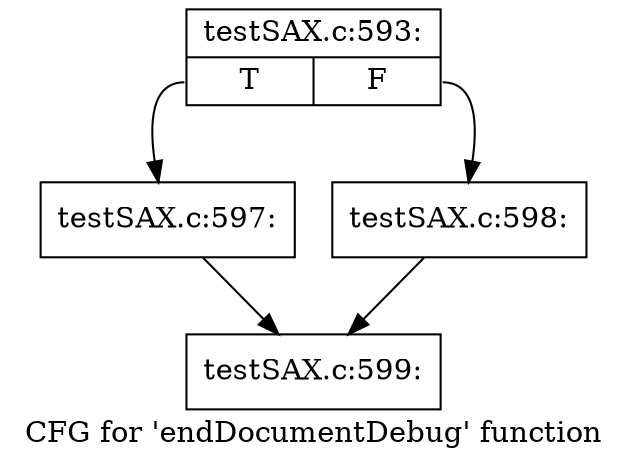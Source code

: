 digraph "CFG for 'endDocumentDebug' function" {
	label="CFG for 'endDocumentDebug' function";

	Node0x4491a20 [shape=record,label="{testSAX.c:593:|{<s0>T|<s1>F}}"];
	Node0x4491a20:s0 -> Node0x4491fb0;
	Node0x4491a20:s1 -> Node0x4492440;
	Node0x4491fb0 [shape=record,label="{testSAX.c:597:}"];
	Node0x4491fb0 -> Node0x4492610;
	Node0x4492440 [shape=record,label="{testSAX.c:598:}"];
	Node0x4492440 -> Node0x4492610;
	Node0x4492610 [shape=record,label="{testSAX.c:599:}"];
}
